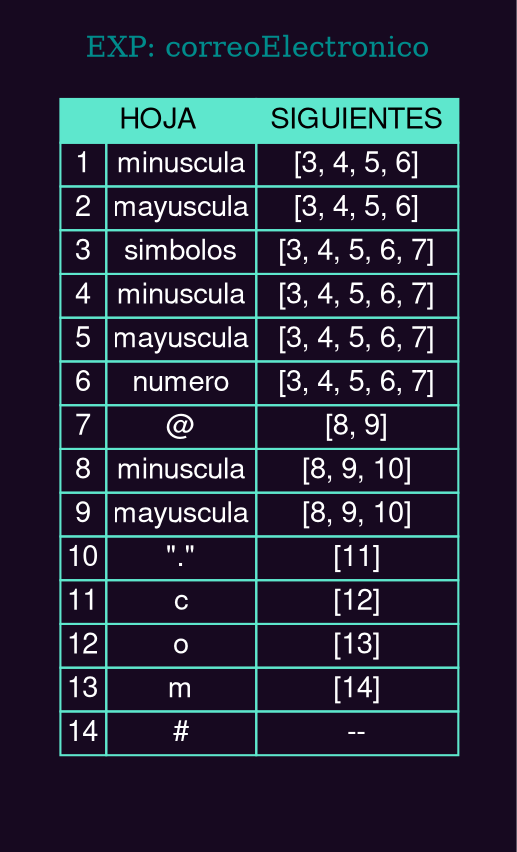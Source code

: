 digraph G {

    fontcolor="cyan4"
    bgcolor="#170920"
    node [fontname="Helvetica,Arial,sans-serif", shape=none, ordering="in"]
    label=" "

    subgraph cluster01{
        color="#170920"
        label="EXP: correoElectronico"
        n0 [label = <
                <table border="0" cellspacing="0" cellborder="1" color="#5ee7cd">
                    <tr><td  colspan="2" align="center" bgcolor="#5ee7cd"><font color="black"> HOJA </font></td>
                    <td  align="center" bgcolor="#5ee7cd"><font color="black"> SIGUIENTES </font></td></tr>
                    <tr><td><font color="white" align="center">1</font></td>
                    <td align="center"><font color="white">minuscula</font></td>
                    <td ><font color="white" align="center">[3, 4, 5, 6]</font></td></tr>
                    <tr><td><font color="white" align="center">2</font></td>
                    <td align="center"><font color="white">mayuscula</font></td>
                    <td ><font color="white" align="center">[3, 4, 5, 6]</font></td></tr>
                    <tr><td><font color="white" align="center">3</font></td>
                    <td align="center"><font color="white">simbolos</font></td>
                    <td ><font color="white" align="center">[3, 4, 5, 6, 7]</font></td></tr>
                    <tr><td><font color="white" align="center">4</font></td>
                    <td align="center"><font color="white">minuscula</font></td>
                    <td ><font color="white" align="center">[3, 4, 5, 6, 7]</font></td></tr>
                    <tr><td><font color="white" align="center">5</font></td>
                    <td align="center"><font color="white">mayuscula</font></td>
                    <td ><font color="white" align="center">[3, 4, 5, 6, 7]</font></td></tr>
                    <tr><td><font color="white" align="center">6</font></td>
                    <td align="center"><font color="white">numero</font></td>
                    <td ><font color="white" align="center">[3, 4, 5, 6, 7]</font></td></tr>
                    <tr><td><font color="white" align="center">7</font></td>
                    <td align="center"><font color="white">@</font></td>
                    <td ><font color="white" align="center">[8, 9]</font></td></tr>
                    <tr><td><font color="white" align="center">8</font></td>
                    <td align="center"><font color="white">minuscula</font></td>
                    <td ><font color="white" align="center">[8, 9, 10]</font></td></tr>
                    <tr><td><font color="white" align="center">9</font></td>
                    <td align="center"><font color="white">mayuscula</font></td>
                    <td ><font color="white" align="center">[8, 9, 10]</font></td></tr>
                    <tr><td><font color="white" align="center">10</font></td>
                    <td align="center"><font color="white">"."</font></td>
                    <td ><font color="white" align="center">[11]</font></td></tr>
                    <tr><td><font color="white" align="center">11</font></td>
                    <td align="center"><font color="white">c</font></td>
                    <td ><font color="white" align="center">[12]</font></td></tr>
                    <tr><td><font color="white" align="center">12</font></td>
                    <td align="center"><font color="white">o</font></td>
                    <td ><font color="white" align="center">[13]</font></td></tr>
                    <tr><td><font color="white" align="center">13</font></td>
                    <td align="center"><font color="white">m</font></td>
                    <td ><font color="white" align="center">[14]</font></td></tr>
                    <tr><td><font color="white" align="center">14</font></td>
                    <td align="center"><font color="white">#</font></td>
                    <td ><font color="white" align="center">--</font></td></tr>
                </table>
        > ] ; 
    }
}
